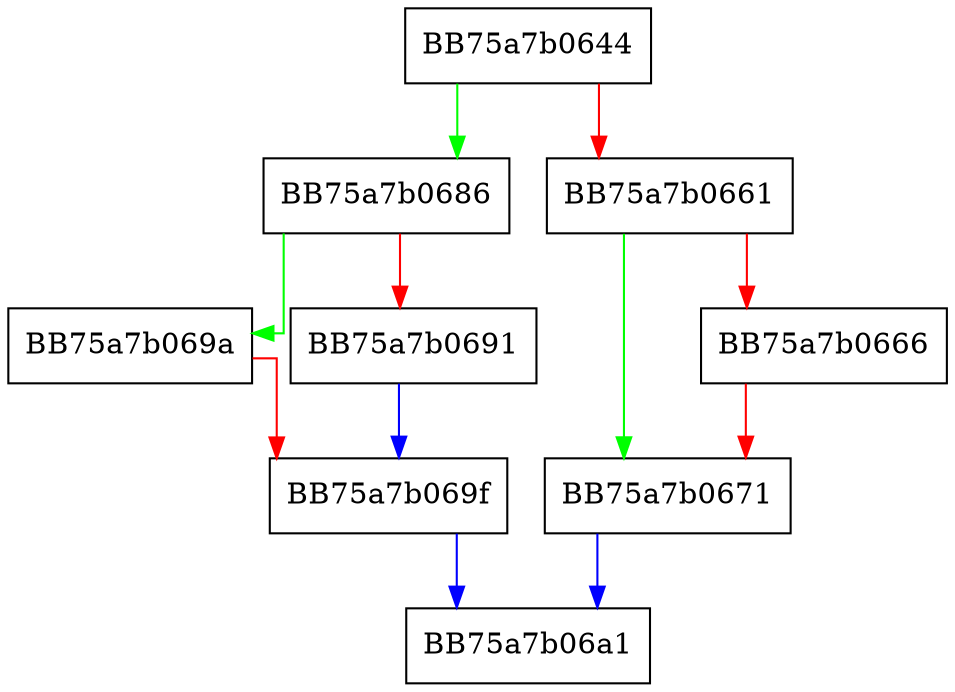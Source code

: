 digraph _controlfp_s {
  node [shape="box"];
  graph [splines=ortho];
  BB75a7b0644 -> BB75a7b0686 [color="green"];
  BB75a7b0644 -> BB75a7b0661 [color="red"];
  BB75a7b0661 -> BB75a7b0671 [color="green"];
  BB75a7b0661 -> BB75a7b0666 [color="red"];
  BB75a7b0666 -> BB75a7b0671 [color="red"];
  BB75a7b0671 -> BB75a7b06a1 [color="blue"];
  BB75a7b0686 -> BB75a7b069a [color="green"];
  BB75a7b0686 -> BB75a7b0691 [color="red"];
  BB75a7b0691 -> BB75a7b069f [color="blue"];
  BB75a7b069a -> BB75a7b069f [color="red"];
  BB75a7b069f -> BB75a7b06a1 [color="blue"];
}